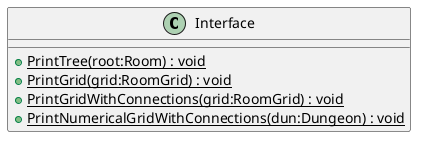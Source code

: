 @startuml
class Interface {
    + {static} PrintTree(root:Room) : void
    + {static} PrintGrid(grid:RoomGrid) : void
    + {static} PrintGridWithConnections(grid:RoomGrid) : void
    + {static} PrintNumericalGridWithConnections(dun:Dungeon) : void
}
@enduml

